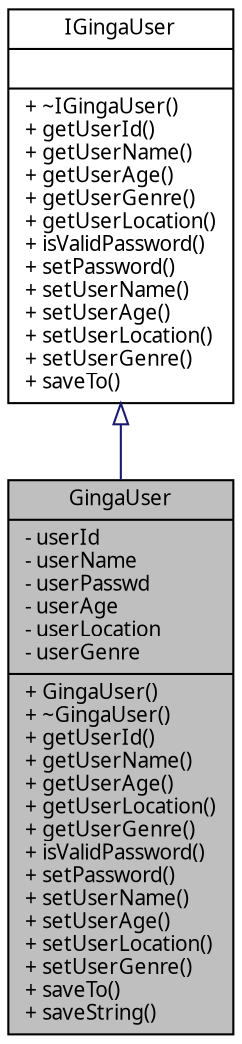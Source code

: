 digraph G
{
  edge [fontname="FreeSans.ttf",fontsize=10,labelfontname="FreeSans.ttf",labelfontsize=10];
  node [fontname="FreeSans.ttf",fontsize=10,shape=record];
  Node1 [label="{GingaUser\n|- userId\l- userName\l- userPasswd\l- userAge\l- userLocation\l- userGenre\l|+ GingaUser()\l+ ~GingaUser()\l+ getUserId()\l+ getUserName()\l+ getUserAge()\l+ getUserLocation()\l+ getUserGenre()\l+ isValidPassword()\l+ setPassword()\l+ setUserName()\l+ setUserAge()\l+ setUserLocation()\l+ setUserGenre()\l+ saveTo()\l+ saveString()\l}",height=0.2,width=0.4,color="black", fillcolor="grey75", style="filled" fontcolor="black"];
  Node2 -> Node1 [dir=back,color="midnightblue",fontsize=10,style="solid",arrowtail="empty",fontname="FreeSans.ttf"];
  Node2 [label="{IGingaUser\n||+ ~IGingaUser()\l+ getUserId()\l+ getUserName()\l+ getUserAge()\l+ getUserGenre()\l+ getUserLocation()\l+ isValidPassword()\l+ setPassword()\l+ setUserName()\l+ setUserAge()\l+ setUserLocation()\l+ setUserGenre()\l+ saveTo()\l}",height=0.2,width=0.4,color="black", fillcolor="white", style="filled",URL="$classbr_1_1pucrio_1_1telemidia_1_1ginga_1_1core_1_1contextmanager_1_1IGingaUser.html"];
}
